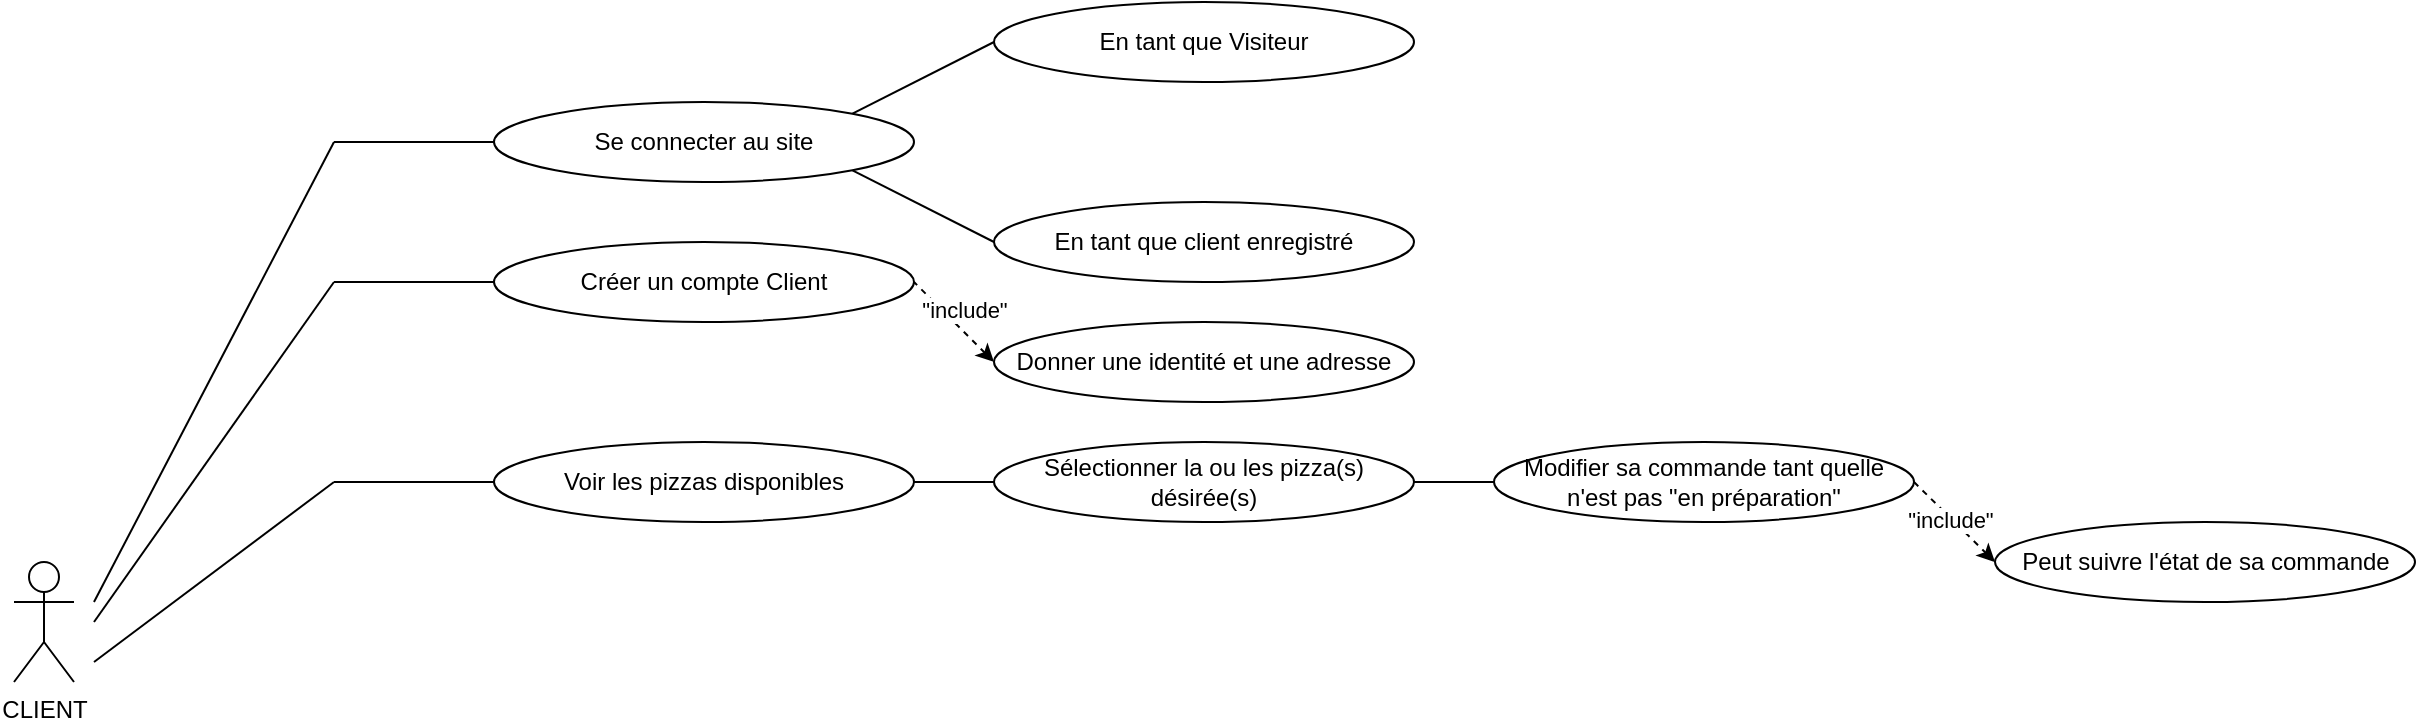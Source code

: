 <mxfile version="12.9.13" type="github">
  <diagram id="K9GapVBDPHIvFuJplNbO" name="Page-1">
    <mxGraphModel dx="946" dy="528" grid="1" gridSize="10" guides="1" tooltips="1" connect="1" arrows="1" fold="1" page="1" pageScale="1" pageWidth="827" pageHeight="1169" math="0" shadow="0">
      <root>
        <mxCell id="0" />
        <mxCell id="1" parent="0" />
        <mxCell id="MGfbBTOL-nACpGUUXOaL-1" value="CLIENT" style="shape=umlActor;verticalLabelPosition=bottom;labelBackgroundColor=#ffffff;verticalAlign=top;html=1;outlineConnect=0;" vertex="1" parent="1">
          <mxGeometry x="40" y="300" width="30" height="60" as="geometry" />
        </mxCell>
        <mxCell id="MGfbBTOL-nACpGUUXOaL-4" value="" style="endArrow=none;html=1;endFill=0;" edge="1" parent="1">
          <mxGeometry width="50" height="50" relative="1" as="geometry">
            <mxPoint x="80" y="320" as="sourcePoint" />
            <mxPoint x="200" y="90" as="targetPoint" />
          </mxGeometry>
        </mxCell>
        <mxCell id="MGfbBTOL-nACpGUUXOaL-7" value="" style="endArrow=none;html=1;endFill=0;entryX=0;entryY=0.5;entryDx=0;entryDy=0;" edge="1" parent="1" target="MGfbBTOL-nACpGUUXOaL-9">
          <mxGeometry width="50" height="50" relative="1" as="geometry">
            <mxPoint x="200" y="90" as="sourcePoint" />
            <mxPoint x="280" y="80" as="targetPoint" />
          </mxGeometry>
        </mxCell>
        <mxCell id="MGfbBTOL-nACpGUUXOaL-9" value="Se connecter au site" style="ellipse;whiteSpace=wrap;html=1;" vertex="1" parent="1">
          <mxGeometry x="280" y="70" width="210" height="40" as="geometry" />
        </mxCell>
        <mxCell id="MGfbBTOL-nACpGUUXOaL-14" value="" style="endArrow=none;dashed=1;html=1;entryX=1;entryY=0.5;entryDx=0;entryDy=0;endFill=0;startArrow=classic;startFill=1;exitX=0;exitY=0.5;exitDx=0;exitDy=0;" edge="1" parent="1" source="MGfbBTOL-nACpGUUXOaL-62" target="MGfbBTOL-nACpGUUXOaL-34">
          <mxGeometry width="50" height="50" relative="1" as="geometry">
            <mxPoint x="530" y="210" as="sourcePoint" />
            <mxPoint x="490" y="155" as="targetPoint" />
          </mxGeometry>
        </mxCell>
        <mxCell id="MGfbBTOL-nACpGUUXOaL-16" value="&quot;include&quot;" style="edgeLabel;html=1;align=center;verticalAlign=middle;resizable=0;points=[];" vertex="1" connectable="0" parent="MGfbBTOL-nACpGUUXOaL-14">
          <mxGeometry x="0.514" relative="1" as="geometry">
            <mxPoint x="14.99" y="3.74" as="offset" />
          </mxGeometry>
        </mxCell>
        <mxCell id="MGfbBTOL-nACpGUUXOaL-36" value="" style="edgeStyle=orthogonalEdgeStyle;rounded=0;orthogonalLoop=1;jettySize=auto;html=1;endArrow=none;endFill=0;" edge="1" parent="1" source="MGfbBTOL-nACpGUUXOaL-34">
          <mxGeometry relative="1" as="geometry">
            <mxPoint x="200" y="160" as="targetPoint" />
          </mxGeometry>
        </mxCell>
        <mxCell id="MGfbBTOL-nACpGUUXOaL-34" value="Créer un compte Client" style="ellipse;whiteSpace=wrap;html=1;" vertex="1" parent="1">
          <mxGeometry x="280" y="140" width="210" height="40" as="geometry" />
        </mxCell>
        <mxCell id="MGfbBTOL-nACpGUUXOaL-38" value="" style="endArrow=none;html=1;" edge="1" parent="1">
          <mxGeometry width="50" height="50" relative="1" as="geometry">
            <mxPoint x="80" y="330" as="sourcePoint" />
            <mxPoint x="200" y="160" as="targetPoint" />
          </mxGeometry>
        </mxCell>
        <mxCell id="MGfbBTOL-nACpGUUXOaL-60" value="" style="edgeStyle=orthogonalEdgeStyle;rounded=0;orthogonalLoop=1;jettySize=auto;html=1;endArrow=none;endFill=0;" edge="1" parent="1" source="MGfbBTOL-nACpGUUXOaL-40" target="MGfbBTOL-nACpGUUXOaL-59">
          <mxGeometry relative="1" as="geometry" />
        </mxCell>
        <mxCell id="MGfbBTOL-nACpGUUXOaL-40" value="Voir les pizzas disponibles" style="ellipse;whiteSpace=wrap;html=1;" vertex="1" parent="1">
          <mxGeometry x="280" y="240" width="210" height="40" as="geometry" />
        </mxCell>
        <mxCell id="MGfbBTOL-nACpGUUXOaL-59" value="Sélectionner la ou les pizza(s) désirée(s)" style="ellipse;whiteSpace=wrap;html=1;" vertex="1" parent="1">
          <mxGeometry x="530" y="240" width="210" height="40" as="geometry" />
        </mxCell>
        <mxCell id="MGfbBTOL-nACpGUUXOaL-46" value="" style="endArrow=none;html=1;" edge="1" parent="1">
          <mxGeometry width="50" height="50" relative="1" as="geometry">
            <mxPoint x="80" y="350" as="sourcePoint" />
            <mxPoint x="200" y="260" as="targetPoint" />
          </mxGeometry>
        </mxCell>
        <mxCell id="MGfbBTOL-nACpGUUXOaL-47" value="" style="endArrow=none;html=1;exitX=1;exitY=0;exitDx=0;exitDy=0;entryX=0;entryY=0.5;entryDx=0;entryDy=0;" edge="1" parent="1" source="MGfbBTOL-nACpGUUXOaL-9" target="MGfbBTOL-nACpGUUXOaL-51">
          <mxGeometry width="50" height="50" relative="1" as="geometry">
            <mxPoint x="490" y="90" as="sourcePoint" />
            <mxPoint x="540" y="40" as="targetPoint" />
          </mxGeometry>
        </mxCell>
        <mxCell id="MGfbBTOL-nACpGUUXOaL-48" value="" style="endArrow=none;html=1;entryX=1;entryY=1;entryDx=0;entryDy=0;exitX=0;exitY=0.5;exitDx=0;exitDy=0;" edge="1" parent="1" source="MGfbBTOL-nACpGUUXOaL-52" target="MGfbBTOL-nACpGUUXOaL-9">
          <mxGeometry width="50" height="50" relative="1" as="geometry">
            <mxPoint x="540" y="140" as="sourcePoint" />
            <mxPoint x="490" y="240" as="targetPoint" />
          </mxGeometry>
        </mxCell>
        <mxCell id="MGfbBTOL-nACpGUUXOaL-51" value="En tant que Visiteur" style="ellipse;whiteSpace=wrap;html=1;" vertex="1" parent="1">
          <mxGeometry x="530" y="20" width="210" height="40" as="geometry" />
        </mxCell>
        <mxCell id="MGfbBTOL-nACpGUUXOaL-52" value="En tant que client enregistré" style="ellipse;whiteSpace=wrap;html=1;" vertex="1" parent="1">
          <mxGeometry x="530" y="120" width="210" height="40" as="geometry" />
        </mxCell>
        <mxCell id="MGfbBTOL-nACpGUUXOaL-58" value="" style="endArrow=none;html=1;exitX=0;exitY=0.5;exitDx=0;exitDy=0;" edge="1" parent="1" source="MGfbBTOL-nACpGUUXOaL-40">
          <mxGeometry width="50" height="50" relative="1" as="geometry">
            <mxPoint x="280" y="300" as="sourcePoint" />
            <mxPoint x="200" y="260" as="targetPoint" />
          </mxGeometry>
        </mxCell>
        <mxCell id="MGfbBTOL-nACpGUUXOaL-61" value="" style="endArrow=none;html=1;exitX=1;exitY=0.5;exitDx=0;exitDy=0;" edge="1" parent="1" source="MGfbBTOL-nACpGUUXOaL-59">
          <mxGeometry width="50" height="50" relative="1" as="geometry">
            <mxPoint x="740" y="260" as="sourcePoint" />
            <mxPoint x="780" y="260" as="targetPoint" />
          </mxGeometry>
        </mxCell>
        <mxCell id="MGfbBTOL-nACpGUUXOaL-62" value="Donner une identité et une adresse" style="ellipse;whiteSpace=wrap;html=1;" vertex="1" parent="1">
          <mxGeometry x="530" y="180" width="210" height="40" as="geometry" />
        </mxCell>
        <mxCell id="MGfbBTOL-nACpGUUXOaL-65" value="Modifier sa commande tant quelle n&#39;est pas &quot;en préparation&quot;" style="ellipse;whiteSpace=wrap;html=1;" vertex="1" parent="1">
          <mxGeometry x="780" y="240" width="210" height="40" as="geometry" />
        </mxCell>
        <mxCell id="MGfbBTOL-nACpGUUXOaL-67" value="" style="endArrow=classic;dashed=1;html=1;exitX=1;exitY=0.5;exitDx=0;exitDy=0;entryX=0;entryY=0.5;entryDx=0;entryDy=0;startArrow=none;startFill=0;endFill=1;" edge="1" parent="1" source="MGfbBTOL-nACpGUUXOaL-65" target="MGfbBTOL-nACpGUUXOaL-68">
          <mxGeometry width="50" height="50" relative="1" as="geometry">
            <mxPoint x="1030" y="210" as="sourcePoint" />
            <mxPoint x="1020" y="290" as="targetPoint" />
          </mxGeometry>
        </mxCell>
        <mxCell id="MGfbBTOL-nACpGUUXOaL-69" value="&quot;include&quot;&lt;br&gt;" style="edgeLabel;html=1;align=center;verticalAlign=middle;resizable=0;points=[];" vertex="1" connectable="0" parent="MGfbBTOL-nACpGUUXOaL-67">
          <mxGeometry x="-0.1" y="-1" relative="1" as="geometry">
            <mxPoint as="offset" />
          </mxGeometry>
        </mxCell>
        <mxCell id="MGfbBTOL-nACpGUUXOaL-68" value="Peut suivre l&#39;état de sa commande" style="ellipse;whiteSpace=wrap;html=1;" vertex="1" parent="1">
          <mxGeometry x="1030.5" y="280" width="210" height="40" as="geometry" />
        </mxCell>
      </root>
    </mxGraphModel>
  </diagram>
</mxfile>
